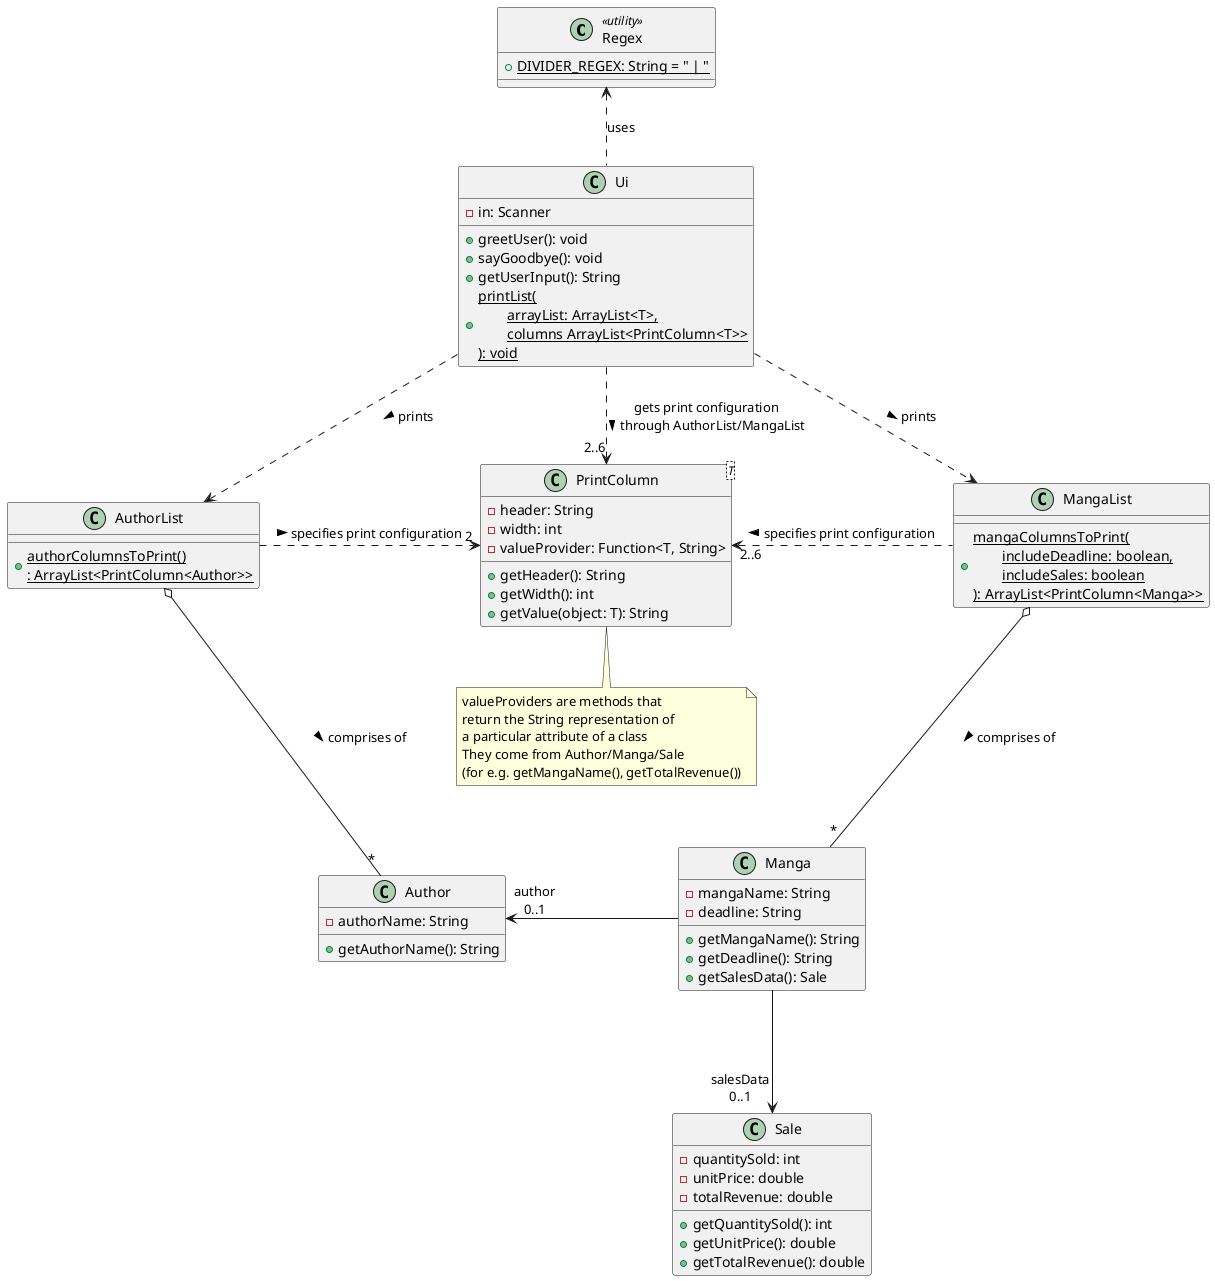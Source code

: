 @startuml
skinparam groupInheritance 2

class Regex <<utility>> {
    + {static} DIVIDER_REGEX: String = " | "
}

class Ui {
    - in: Scanner
    + greetUser(): void
    + sayGoodbye(): void
    + getUserInput(): String
    + {static} printList(\n\tarrayList: ArrayList<T>,\n\tcolumns ArrayList<PrintColumn<T>>\n): void
}

class AuthorList {
    + {static} authorColumnsToPrint()\n: ArrayList<PrintColumn<Author>>
}

class MangaList {
    + {static} mangaColumnsToPrint(\n\tincludeDeadline: boolean,\n\tincludeSales: boolean\n): ArrayList<PrintColumn<Manga>>
}

class Author {
    - authorName: String
    + getAuthorName(): String
}

class Manga {
    - mangaName: String
    - deadline: String
    + getMangaName(): String
    + getDeadline(): String
    + getSalesData(): Sale
}

class Sale {
    - quantitySold: int
    - unitPrice: double
    - totalRevenue: double
    + getQuantitySold(): int
    + getUnitPrice(): double
    + getTotalRevenue(): double
}

class PrintColumn<T> {
    - header: String
    - width: int
    - valueProvider: Function<T, String>
    + getHeader(): String
    + getWidth(): int
    + getValue(object: T): String
}

Regex <.. Ui : uses

Ui ..> AuthorList : prints >
Ui ..> MangaList : prints >
Ui ..> "2..6" PrintColumn : gets print configuration\nthrough AuthorList/MangaList >

MangaList o--- "*" Manga : comprises of >
MangaList .l.> "2..6" PrintColumn: specifies print configuration >

AuthorList o--- "*" Author : comprises of >
AuthorList .r.> "2" PrintColumn: specifies print configuration >

Manga ---> "salesData\n0..1" Sale
Manga -l-> "author\n0..1" Author

'PrintColumn .> Manga : gives valueProvider to <
'PrintColumn .> Author : gives valueProvider to <
'PrintColumn ..> Sale : gives valueProvider to <

note "valueProviders are methods that\nreturn the String representation of\na particular attribute of a class\nThey come from Author/Manga/Sale\n(for e.g. getMangaName(), getTotalRevenue())" as valueProviderNote
PrintColumn .. valueProviderNote

@enduml